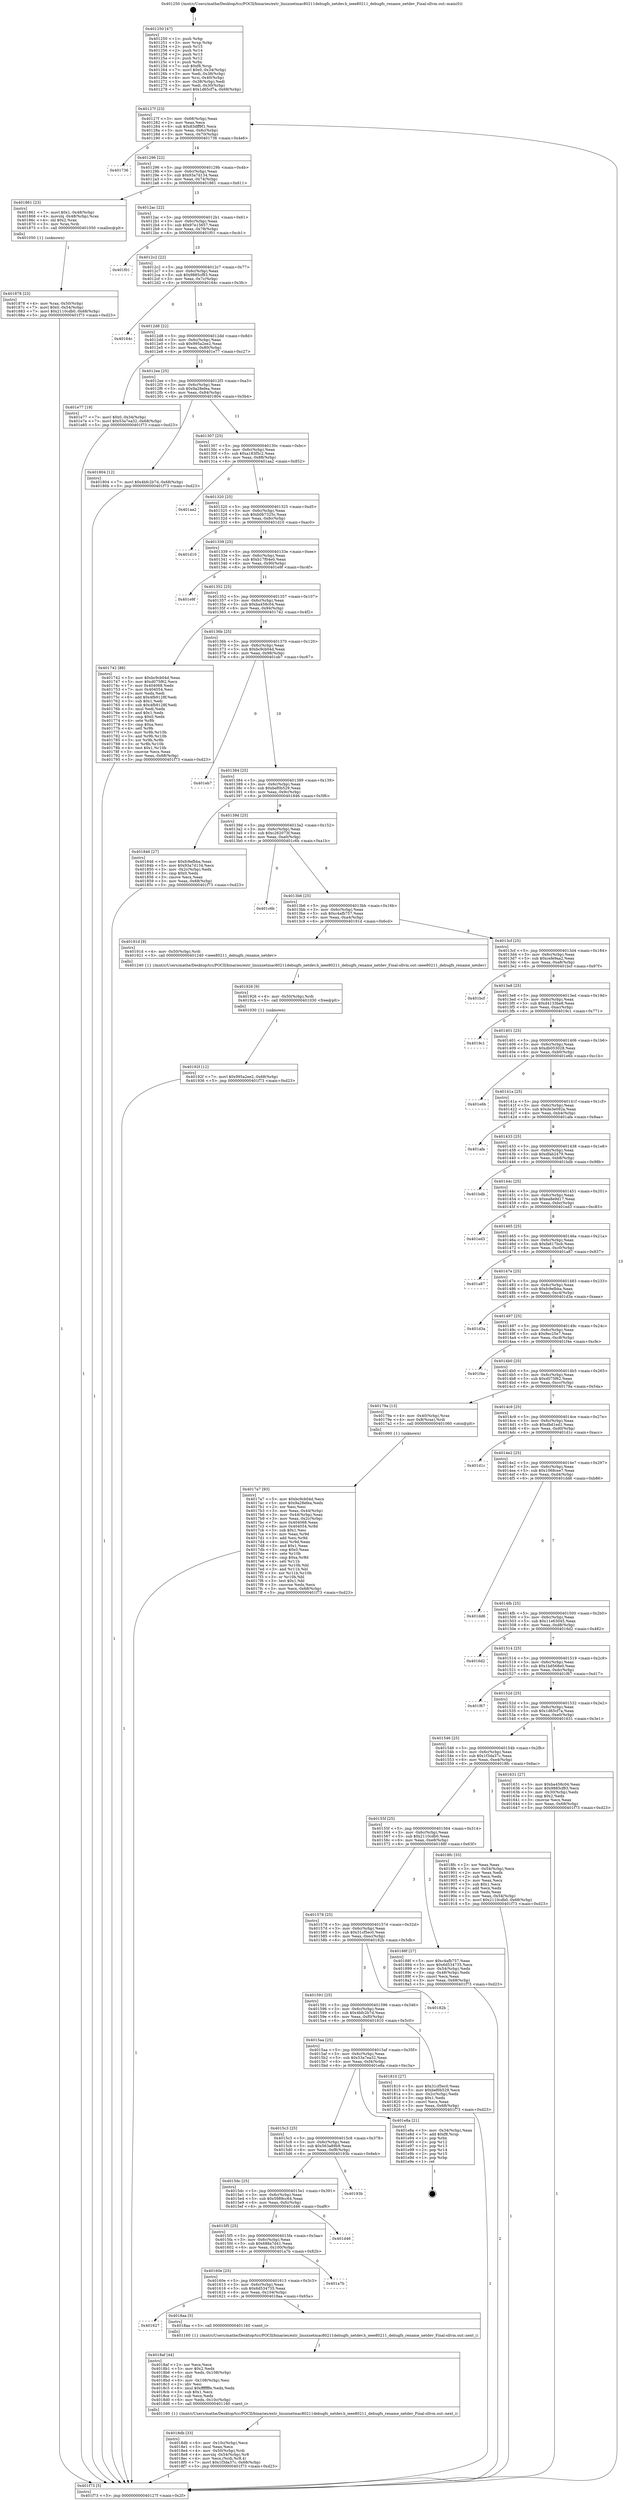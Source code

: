 digraph "0x401250" {
  label = "0x401250 (/mnt/c/Users/mathe/Desktop/tcc/POCII/binaries/extr_linuxnetmac80211debugfs_netdev.h_ieee80211_debugfs_rename_netdev_Final-ollvm.out::main(0))"
  labelloc = "t"
  node[shape=record]

  Entry [label="",width=0.3,height=0.3,shape=circle,fillcolor=black,style=filled]
  "0x40127f" [label="{
     0x40127f [23]\l
     | [instrs]\l
     &nbsp;&nbsp;0x40127f \<+3\>: mov -0x68(%rbp),%eax\l
     &nbsp;&nbsp;0x401282 \<+2\>: mov %eax,%ecx\l
     &nbsp;&nbsp;0x401284 \<+6\>: sub $0x83dff9f1,%ecx\l
     &nbsp;&nbsp;0x40128a \<+3\>: mov %eax,-0x6c(%rbp)\l
     &nbsp;&nbsp;0x40128d \<+3\>: mov %ecx,-0x70(%rbp)\l
     &nbsp;&nbsp;0x401290 \<+6\>: je 0000000000401736 \<main+0x4e6\>\l
  }"]
  "0x401736" [label="{
     0x401736\l
  }", style=dashed]
  "0x401296" [label="{
     0x401296 [22]\l
     | [instrs]\l
     &nbsp;&nbsp;0x401296 \<+5\>: jmp 000000000040129b \<main+0x4b\>\l
     &nbsp;&nbsp;0x40129b \<+3\>: mov -0x6c(%rbp),%eax\l
     &nbsp;&nbsp;0x40129e \<+5\>: sub $0x93a7d134,%eax\l
     &nbsp;&nbsp;0x4012a3 \<+3\>: mov %eax,-0x74(%rbp)\l
     &nbsp;&nbsp;0x4012a6 \<+6\>: je 0000000000401861 \<main+0x611\>\l
  }"]
  Exit [label="",width=0.3,height=0.3,shape=circle,fillcolor=black,style=filled,peripheries=2]
  "0x401861" [label="{
     0x401861 [23]\l
     | [instrs]\l
     &nbsp;&nbsp;0x401861 \<+7\>: movl $0x1,-0x48(%rbp)\l
     &nbsp;&nbsp;0x401868 \<+4\>: movslq -0x48(%rbp),%rax\l
     &nbsp;&nbsp;0x40186c \<+4\>: shl $0x2,%rax\l
     &nbsp;&nbsp;0x401870 \<+3\>: mov %rax,%rdi\l
     &nbsp;&nbsp;0x401873 \<+5\>: call 0000000000401050 \<malloc@plt\>\l
     | [calls]\l
     &nbsp;&nbsp;0x401050 \{1\} (unknown)\l
  }"]
  "0x4012ac" [label="{
     0x4012ac [22]\l
     | [instrs]\l
     &nbsp;&nbsp;0x4012ac \<+5\>: jmp 00000000004012b1 \<main+0x61\>\l
     &nbsp;&nbsp;0x4012b1 \<+3\>: mov -0x6c(%rbp),%eax\l
     &nbsp;&nbsp;0x4012b4 \<+5\>: sub $0x97e15657,%eax\l
     &nbsp;&nbsp;0x4012b9 \<+3\>: mov %eax,-0x78(%rbp)\l
     &nbsp;&nbsp;0x4012bc \<+6\>: je 0000000000401f01 \<main+0xcb1\>\l
  }"]
  "0x40192f" [label="{
     0x40192f [12]\l
     | [instrs]\l
     &nbsp;&nbsp;0x40192f \<+7\>: movl $0x995a2ee2,-0x68(%rbp)\l
     &nbsp;&nbsp;0x401936 \<+5\>: jmp 0000000000401f73 \<main+0xd23\>\l
  }"]
  "0x401f01" [label="{
     0x401f01\l
  }", style=dashed]
  "0x4012c2" [label="{
     0x4012c2 [22]\l
     | [instrs]\l
     &nbsp;&nbsp;0x4012c2 \<+5\>: jmp 00000000004012c7 \<main+0x77\>\l
     &nbsp;&nbsp;0x4012c7 \<+3\>: mov -0x6c(%rbp),%eax\l
     &nbsp;&nbsp;0x4012ca \<+5\>: sub $0x9885cf83,%eax\l
     &nbsp;&nbsp;0x4012cf \<+3\>: mov %eax,-0x7c(%rbp)\l
     &nbsp;&nbsp;0x4012d2 \<+6\>: je 000000000040164c \<main+0x3fc\>\l
  }"]
  "0x401926" [label="{
     0x401926 [9]\l
     | [instrs]\l
     &nbsp;&nbsp;0x401926 \<+4\>: mov -0x50(%rbp),%rdi\l
     &nbsp;&nbsp;0x40192a \<+5\>: call 0000000000401030 \<free@plt\>\l
     | [calls]\l
     &nbsp;&nbsp;0x401030 \{1\} (unknown)\l
  }"]
  "0x40164c" [label="{
     0x40164c\l
  }", style=dashed]
  "0x4012d8" [label="{
     0x4012d8 [22]\l
     | [instrs]\l
     &nbsp;&nbsp;0x4012d8 \<+5\>: jmp 00000000004012dd \<main+0x8d\>\l
     &nbsp;&nbsp;0x4012dd \<+3\>: mov -0x6c(%rbp),%eax\l
     &nbsp;&nbsp;0x4012e0 \<+5\>: sub $0x995a2ee2,%eax\l
     &nbsp;&nbsp;0x4012e5 \<+3\>: mov %eax,-0x80(%rbp)\l
     &nbsp;&nbsp;0x4012e8 \<+6\>: je 0000000000401e77 \<main+0xc27\>\l
  }"]
  "0x4018db" [label="{
     0x4018db [33]\l
     | [instrs]\l
     &nbsp;&nbsp;0x4018db \<+6\>: mov -0x10c(%rbp),%ecx\l
     &nbsp;&nbsp;0x4018e1 \<+3\>: imul %eax,%ecx\l
     &nbsp;&nbsp;0x4018e4 \<+4\>: mov -0x50(%rbp),%rdi\l
     &nbsp;&nbsp;0x4018e8 \<+4\>: movslq -0x54(%rbp),%r8\l
     &nbsp;&nbsp;0x4018ec \<+4\>: mov %ecx,(%rdi,%r8,4)\l
     &nbsp;&nbsp;0x4018f0 \<+7\>: movl $0x1f3da37c,-0x68(%rbp)\l
     &nbsp;&nbsp;0x4018f7 \<+5\>: jmp 0000000000401f73 \<main+0xd23\>\l
  }"]
  "0x401e77" [label="{
     0x401e77 [19]\l
     | [instrs]\l
     &nbsp;&nbsp;0x401e77 \<+7\>: movl $0x0,-0x34(%rbp)\l
     &nbsp;&nbsp;0x401e7e \<+7\>: movl $0x53a7ea32,-0x68(%rbp)\l
     &nbsp;&nbsp;0x401e85 \<+5\>: jmp 0000000000401f73 \<main+0xd23\>\l
  }"]
  "0x4012ee" [label="{
     0x4012ee [25]\l
     | [instrs]\l
     &nbsp;&nbsp;0x4012ee \<+5\>: jmp 00000000004012f3 \<main+0xa3\>\l
     &nbsp;&nbsp;0x4012f3 \<+3\>: mov -0x6c(%rbp),%eax\l
     &nbsp;&nbsp;0x4012f6 \<+5\>: sub $0x9a28efea,%eax\l
     &nbsp;&nbsp;0x4012fb \<+6\>: mov %eax,-0x84(%rbp)\l
     &nbsp;&nbsp;0x401301 \<+6\>: je 0000000000401804 \<main+0x5b4\>\l
  }"]
  "0x4018af" [label="{
     0x4018af [44]\l
     | [instrs]\l
     &nbsp;&nbsp;0x4018af \<+2\>: xor %ecx,%ecx\l
     &nbsp;&nbsp;0x4018b1 \<+5\>: mov $0x2,%edx\l
     &nbsp;&nbsp;0x4018b6 \<+6\>: mov %edx,-0x108(%rbp)\l
     &nbsp;&nbsp;0x4018bc \<+1\>: cltd\l
     &nbsp;&nbsp;0x4018bd \<+6\>: mov -0x108(%rbp),%esi\l
     &nbsp;&nbsp;0x4018c3 \<+2\>: idiv %esi\l
     &nbsp;&nbsp;0x4018c5 \<+6\>: imul $0xfffffffe,%edx,%edx\l
     &nbsp;&nbsp;0x4018cb \<+3\>: sub $0x1,%ecx\l
     &nbsp;&nbsp;0x4018ce \<+2\>: sub %ecx,%edx\l
     &nbsp;&nbsp;0x4018d0 \<+6\>: mov %edx,-0x10c(%rbp)\l
     &nbsp;&nbsp;0x4018d6 \<+5\>: call 0000000000401160 \<next_i\>\l
     | [calls]\l
     &nbsp;&nbsp;0x401160 \{1\} (/mnt/c/Users/mathe/Desktop/tcc/POCII/binaries/extr_linuxnetmac80211debugfs_netdev.h_ieee80211_debugfs_rename_netdev_Final-ollvm.out::next_i)\l
  }"]
  "0x401804" [label="{
     0x401804 [12]\l
     | [instrs]\l
     &nbsp;&nbsp;0x401804 \<+7\>: movl $0x4bfc2b7d,-0x68(%rbp)\l
     &nbsp;&nbsp;0x40180b \<+5\>: jmp 0000000000401f73 \<main+0xd23\>\l
  }"]
  "0x401307" [label="{
     0x401307 [25]\l
     | [instrs]\l
     &nbsp;&nbsp;0x401307 \<+5\>: jmp 000000000040130c \<main+0xbc\>\l
     &nbsp;&nbsp;0x40130c \<+3\>: mov -0x6c(%rbp),%eax\l
     &nbsp;&nbsp;0x40130f \<+5\>: sub $0xa183f5c2,%eax\l
     &nbsp;&nbsp;0x401314 \<+6\>: mov %eax,-0x88(%rbp)\l
     &nbsp;&nbsp;0x40131a \<+6\>: je 0000000000401aa2 \<main+0x852\>\l
  }"]
  "0x401627" [label="{
     0x401627\l
  }", style=dashed]
  "0x401aa2" [label="{
     0x401aa2\l
  }", style=dashed]
  "0x401320" [label="{
     0x401320 [25]\l
     | [instrs]\l
     &nbsp;&nbsp;0x401320 \<+5\>: jmp 0000000000401325 \<main+0xd5\>\l
     &nbsp;&nbsp;0x401325 \<+3\>: mov -0x6c(%rbp),%eax\l
     &nbsp;&nbsp;0x401328 \<+5\>: sub $0xb0b7325c,%eax\l
     &nbsp;&nbsp;0x40132d \<+6\>: mov %eax,-0x8c(%rbp)\l
     &nbsp;&nbsp;0x401333 \<+6\>: je 0000000000401d10 \<main+0xac0\>\l
  }"]
  "0x4018aa" [label="{
     0x4018aa [5]\l
     | [instrs]\l
     &nbsp;&nbsp;0x4018aa \<+5\>: call 0000000000401160 \<next_i\>\l
     | [calls]\l
     &nbsp;&nbsp;0x401160 \{1\} (/mnt/c/Users/mathe/Desktop/tcc/POCII/binaries/extr_linuxnetmac80211debugfs_netdev.h_ieee80211_debugfs_rename_netdev_Final-ollvm.out::next_i)\l
  }"]
  "0x401d10" [label="{
     0x401d10\l
  }", style=dashed]
  "0x401339" [label="{
     0x401339 [25]\l
     | [instrs]\l
     &nbsp;&nbsp;0x401339 \<+5\>: jmp 000000000040133e \<main+0xee\>\l
     &nbsp;&nbsp;0x40133e \<+3\>: mov -0x6c(%rbp),%eax\l
     &nbsp;&nbsp;0x401341 \<+5\>: sub $0xb17f04e0,%eax\l
     &nbsp;&nbsp;0x401346 \<+6\>: mov %eax,-0x90(%rbp)\l
     &nbsp;&nbsp;0x40134c \<+6\>: je 0000000000401e9f \<main+0xc4f\>\l
  }"]
  "0x40160e" [label="{
     0x40160e [25]\l
     | [instrs]\l
     &nbsp;&nbsp;0x40160e \<+5\>: jmp 0000000000401613 \<main+0x3c3\>\l
     &nbsp;&nbsp;0x401613 \<+3\>: mov -0x6c(%rbp),%eax\l
     &nbsp;&nbsp;0x401616 \<+5\>: sub $0x6d534735,%eax\l
     &nbsp;&nbsp;0x40161b \<+6\>: mov %eax,-0x104(%rbp)\l
     &nbsp;&nbsp;0x401621 \<+6\>: je 00000000004018aa \<main+0x65a\>\l
  }"]
  "0x401e9f" [label="{
     0x401e9f\l
  }", style=dashed]
  "0x401352" [label="{
     0x401352 [25]\l
     | [instrs]\l
     &nbsp;&nbsp;0x401352 \<+5\>: jmp 0000000000401357 \<main+0x107\>\l
     &nbsp;&nbsp;0x401357 \<+3\>: mov -0x6c(%rbp),%eax\l
     &nbsp;&nbsp;0x40135a \<+5\>: sub $0xba458c04,%eax\l
     &nbsp;&nbsp;0x40135f \<+6\>: mov %eax,-0x94(%rbp)\l
     &nbsp;&nbsp;0x401365 \<+6\>: je 0000000000401742 \<main+0x4f2\>\l
  }"]
  "0x401a7b" [label="{
     0x401a7b\l
  }", style=dashed]
  "0x401742" [label="{
     0x401742 [88]\l
     | [instrs]\l
     &nbsp;&nbsp;0x401742 \<+5\>: mov $0xbc9cb04d,%eax\l
     &nbsp;&nbsp;0x401747 \<+5\>: mov $0xd075f62,%ecx\l
     &nbsp;&nbsp;0x40174c \<+7\>: mov 0x404068,%edx\l
     &nbsp;&nbsp;0x401753 \<+7\>: mov 0x404054,%esi\l
     &nbsp;&nbsp;0x40175a \<+2\>: mov %edx,%edi\l
     &nbsp;&nbsp;0x40175c \<+6\>: add $0x4fb9128f,%edi\l
     &nbsp;&nbsp;0x401762 \<+3\>: sub $0x1,%edi\l
     &nbsp;&nbsp;0x401765 \<+6\>: sub $0x4fb9128f,%edi\l
     &nbsp;&nbsp;0x40176b \<+3\>: imul %edi,%edx\l
     &nbsp;&nbsp;0x40176e \<+3\>: and $0x1,%edx\l
     &nbsp;&nbsp;0x401771 \<+3\>: cmp $0x0,%edx\l
     &nbsp;&nbsp;0x401774 \<+4\>: sete %r8b\l
     &nbsp;&nbsp;0x401778 \<+3\>: cmp $0xa,%esi\l
     &nbsp;&nbsp;0x40177b \<+4\>: setl %r9b\l
     &nbsp;&nbsp;0x40177f \<+3\>: mov %r8b,%r10b\l
     &nbsp;&nbsp;0x401782 \<+3\>: and %r9b,%r10b\l
     &nbsp;&nbsp;0x401785 \<+3\>: xor %r9b,%r8b\l
     &nbsp;&nbsp;0x401788 \<+3\>: or %r8b,%r10b\l
     &nbsp;&nbsp;0x40178b \<+4\>: test $0x1,%r10b\l
     &nbsp;&nbsp;0x40178f \<+3\>: cmovne %ecx,%eax\l
     &nbsp;&nbsp;0x401792 \<+3\>: mov %eax,-0x68(%rbp)\l
     &nbsp;&nbsp;0x401795 \<+5\>: jmp 0000000000401f73 \<main+0xd23\>\l
  }"]
  "0x40136b" [label="{
     0x40136b [25]\l
     | [instrs]\l
     &nbsp;&nbsp;0x40136b \<+5\>: jmp 0000000000401370 \<main+0x120\>\l
     &nbsp;&nbsp;0x401370 \<+3\>: mov -0x6c(%rbp),%eax\l
     &nbsp;&nbsp;0x401373 \<+5\>: sub $0xbc9cb04d,%eax\l
     &nbsp;&nbsp;0x401378 \<+6\>: mov %eax,-0x98(%rbp)\l
     &nbsp;&nbsp;0x40137e \<+6\>: je 0000000000401eb7 \<main+0xc67\>\l
  }"]
  "0x4015f5" [label="{
     0x4015f5 [25]\l
     | [instrs]\l
     &nbsp;&nbsp;0x4015f5 \<+5\>: jmp 00000000004015fa \<main+0x3aa\>\l
     &nbsp;&nbsp;0x4015fa \<+3\>: mov -0x6c(%rbp),%eax\l
     &nbsp;&nbsp;0x4015fd \<+5\>: sub $0x688a7d41,%eax\l
     &nbsp;&nbsp;0x401602 \<+6\>: mov %eax,-0x100(%rbp)\l
     &nbsp;&nbsp;0x401608 \<+6\>: je 0000000000401a7b \<main+0x82b\>\l
  }"]
  "0x401eb7" [label="{
     0x401eb7\l
  }", style=dashed]
  "0x401384" [label="{
     0x401384 [25]\l
     | [instrs]\l
     &nbsp;&nbsp;0x401384 \<+5\>: jmp 0000000000401389 \<main+0x139\>\l
     &nbsp;&nbsp;0x401389 \<+3\>: mov -0x6c(%rbp),%eax\l
     &nbsp;&nbsp;0x40138c \<+5\>: sub $0xbef0b529,%eax\l
     &nbsp;&nbsp;0x401391 \<+6\>: mov %eax,-0x9c(%rbp)\l
     &nbsp;&nbsp;0x401397 \<+6\>: je 0000000000401846 \<main+0x5f6\>\l
  }"]
  "0x401d46" [label="{
     0x401d46\l
  }", style=dashed]
  "0x401846" [label="{
     0x401846 [27]\l
     | [instrs]\l
     &nbsp;&nbsp;0x401846 \<+5\>: mov $0xfc9efbba,%eax\l
     &nbsp;&nbsp;0x40184b \<+5\>: mov $0x93a7d134,%ecx\l
     &nbsp;&nbsp;0x401850 \<+3\>: mov -0x2c(%rbp),%edx\l
     &nbsp;&nbsp;0x401853 \<+3\>: cmp $0x0,%edx\l
     &nbsp;&nbsp;0x401856 \<+3\>: cmove %ecx,%eax\l
     &nbsp;&nbsp;0x401859 \<+3\>: mov %eax,-0x68(%rbp)\l
     &nbsp;&nbsp;0x40185c \<+5\>: jmp 0000000000401f73 \<main+0xd23\>\l
  }"]
  "0x40139d" [label="{
     0x40139d [25]\l
     | [instrs]\l
     &nbsp;&nbsp;0x40139d \<+5\>: jmp 00000000004013a2 \<main+0x152\>\l
     &nbsp;&nbsp;0x4013a2 \<+3\>: mov -0x6c(%rbp),%eax\l
     &nbsp;&nbsp;0x4013a5 \<+5\>: sub $0xc262073f,%eax\l
     &nbsp;&nbsp;0x4013aa \<+6\>: mov %eax,-0xa0(%rbp)\l
     &nbsp;&nbsp;0x4013b0 \<+6\>: je 0000000000401c6b \<main+0xa1b\>\l
  }"]
  "0x4015dc" [label="{
     0x4015dc [25]\l
     | [instrs]\l
     &nbsp;&nbsp;0x4015dc \<+5\>: jmp 00000000004015e1 \<main+0x391\>\l
     &nbsp;&nbsp;0x4015e1 \<+3\>: mov -0x6c(%rbp),%eax\l
     &nbsp;&nbsp;0x4015e4 \<+5\>: sub $0x5989cc64,%eax\l
     &nbsp;&nbsp;0x4015e9 \<+6\>: mov %eax,-0xfc(%rbp)\l
     &nbsp;&nbsp;0x4015ef \<+6\>: je 0000000000401d46 \<main+0xaf6\>\l
  }"]
  "0x401c6b" [label="{
     0x401c6b\l
  }", style=dashed]
  "0x4013b6" [label="{
     0x4013b6 [25]\l
     | [instrs]\l
     &nbsp;&nbsp;0x4013b6 \<+5\>: jmp 00000000004013bb \<main+0x16b\>\l
     &nbsp;&nbsp;0x4013bb \<+3\>: mov -0x6c(%rbp),%eax\l
     &nbsp;&nbsp;0x4013be \<+5\>: sub $0xc4afb757,%eax\l
     &nbsp;&nbsp;0x4013c3 \<+6\>: mov %eax,-0xa4(%rbp)\l
     &nbsp;&nbsp;0x4013c9 \<+6\>: je 000000000040191d \<main+0x6cd\>\l
  }"]
  "0x40193b" [label="{
     0x40193b\l
  }", style=dashed]
  "0x40191d" [label="{
     0x40191d [9]\l
     | [instrs]\l
     &nbsp;&nbsp;0x40191d \<+4\>: mov -0x50(%rbp),%rdi\l
     &nbsp;&nbsp;0x401921 \<+5\>: call 0000000000401240 \<ieee80211_debugfs_rename_netdev\>\l
     | [calls]\l
     &nbsp;&nbsp;0x401240 \{1\} (/mnt/c/Users/mathe/Desktop/tcc/POCII/binaries/extr_linuxnetmac80211debugfs_netdev.h_ieee80211_debugfs_rename_netdev_Final-ollvm.out::ieee80211_debugfs_rename_netdev)\l
  }"]
  "0x4013cf" [label="{
     0x4013cf [25]\l
     | [instrs]\l
     &nbsp;&nbsp;0x4013cf \<+5\>: jmp 00000000004013d4 \<main+0x184\>\l
     &nbsp;&nbsp;0x4013d4 \<+3\>: mov -0x6c(%rbp),%eax\l
     &nbsp;&nbsp;0x4013d7 \<+5\>: sub $0xcefe9aa2,%eax\l
     &nbsp;&nbsp;0x4013dc \<+6\>: mov %eax,-0xa8(%rbp)\l
     &nbsp;&nbsp;0x4013e2 \<+6\>: je 0000000000401bcf \<main+0x97f\>\l
  }"]
  "0x4015c3" [label="{
     0x4015c3 [25]\l
     | [instrs]\l
     &nbsp;&nbsp;0x4015c3 \<+5\>: jmp 00000000004015c8 \<main+0x378\>\l
     &nbsp;&nbsp;0x4015c8 \<+3\>: mov -0x6c(%rbp),%eax\l
     &nbsp;&nbsp;0x4015cb \<+5\>: sub $0x563a89b9,%eax\l
     &nbsp;&nbsp;0x4015d0 \<+6\>: mov %eax,-0xf8(%rbp)\l
     &nbsp;&nbsp;0x4015d6 \<+6\>: je 000000000040193b \<main+0x6eb\>\l
  }"]
  "0x401bcf" [label="{
     0x401bcf\l
  }", style=dashed]
  "0x4013e8" [label="{
     0x4013e8 [25]\l
     | [instrs]\l
     &nbsp;&nbsp;0x4013e8 \<+5\>: jmp 00000000004013ed \<main+0x19d\>\l
     &nbsp;&nbsp;0x4013ed \<+3\>: mov -0x6c(%rbp),%eax\l
     &nbsp;&nbsp;0x4013f0 \<+5\>: sub $0xd4133be8,%eax\l
     &nbsp;&nbsp;0x4013f5 \<+6\>: mov %eax,-0xac(%rbp)\l
     &nbsp;&nbsp;0x4013fb \<+6\>: je 00000000004019c1 \<main+0x771\>\l
  }"]
  "0x401e8a" [label="{
     0x401e8a [21]\l
     | [instrs]\l
     &nbsp;&nbsp;0x401e8a \<+3\>: mov -0x34(%rbp),%eax\l
     &nbsp;&nbsp;0x401e8d \<+7\>: add $0xf8,%rsp\l
     &nbsp;&nbsp;0x401e94 \<+1\>: pop %rbx\l
     &nbsp;&nbsp;0x401e95 \<+2\>: pop %r12\l
     &nbsp;&nbsp;0x401e97 \<+2\>: pop %r13\l
     &nbsp;&nbsp;0x401e99 \<+2\>: pop %r14\l
     &nbsp;&nbsp;0x401e9b \<+2\>: pop %r15\l
     &nbsp;&nbsp;0x401e9d \<+1\>: pop %rbp\l
     &nbsp;&nbsp;0x401e9e \<+1\>: ret\l
  }"]
  "0x4019c1" [label="{
     0x4019c1\l
  }", style=dashed]
  "0x401401" [label="{
     0x401401 [25]\l
     | [instrs]\l
     &nbsp;&nbsp;0x401401 \<+5\>: jmp 0000000000401406 \<main+0x1b6\>\l
     &nbsp;&nbsp;0x401406 \<+3\>: mov -0x6c(%rbp),%eax\l
     &nbsp;&nbsp;0x401409 \<+5\>: sub $0xdb053028,%eax\l
     &nbsp;&nbsp;0x40140e \<+6\>: mov %eax,-0xb0(%rbp)\l
     &nbsp;&nbsp;0x401414 \<+6\>: je 0000000000401e6b \<main+0xc1b\>\l
  }"]
  "0x401878" [label="{
     0x401878 [23]\l
     | [instrs]\l
     &nbsp;&nbsp;0x401878 \<+4\>: mov %rax,-0x50(%rbp)\l
     &nbsp;&nbsp;0x40187c \<+7\>: movl $0x0,-0x54(%rbp)\l
     &nbsp;&nbsp;0x401883 \<+7\>: movl $0x2110cdb0,-0x68(%rbp)\l
     &nbsp;&nbsp;0x40188a \<+5\>: jmp 0000000000401f73 \<main+0xd23\>\l
  }"]
  "0x401e6b" [label="{
     0x401e6b\l
  }", style=dashed]
  "0x40141a" [label="{
     0x40141a [25]\l
     | [instrs]\l
     &nbsp;&nbsp;0x40141a \<+5\>: jmp 000000000040141f \<main+0x1cf\>\l
     &nbsp;&nbsp;0x40141f \<+3\>: mov -0x6c(%rbp),%eax\l
     &nbsp;&nbsp;0x401422 \<+5\>: sub $0xde3e092a,%eax\l
     &nbsp;&nbsp;0x401427 \<+6\>: mov %eax,-0xb4(%rbp)\l
     &nbsp;&nbsp;0x40142d \<+6\>: je 0000000000401afa \<main+0x8aa\>\l
  }"]
  "0x4015aa" [label="{
     0x4015aa [25]\l
     | [instrs]\l
     &nbsp;&nbsp;0x4015aa \<+5\>: jmp 00000000004015af \<main+0x35f\>\l
     &nbsp;&nbsp;0x4015af \<+3\>: mov -0x6c(%rbp),%eax\l
     &nbsp;&nbsp;0x4015b2 \<+5\>: sub $0x53a7ea32,%eax\l
     &nbsp;&nbsp;0x4015b7 \<+6\>: mov %eax,-0xf4(%rbp)\l
     &nbsp;&nbsp;0x4015bd \<+6\>: je 0000000000401e8a \<main+0xc3a\>\l
  }"]
  "0x401afa" [label="{
     0x401afa\l
  }", style=dashed]
  "0x401433" [label="{
     0x401433 [25]\l
     | [instrs]\l
     &nbsp;&nbsp;0x401433 \<+5\>: jmp 0000000000401438 \<main+0x1e8\>\l
     &nbsp;&nbsp;0x401438 \<+3\>: mov -0x6c(%rbp),%eax\l
     &nbsp;&nbsp;0x40143b \<+5\>: sub $0xdfab2479,%eax\l
     &nbsp;&nbsp;0x401440 \<+6\>: mov %eax,-0xb8(%rbp)\l
     &nbsp;&nbsp;0x401446 \<+6\>: je 0000000000401bdb \<main+0x98b\>\l
  }"]
  "0x401810" [label="{
     0x401810 [27]\l
     | [instrs]\l
     &nbsp;&nbsp;0x401810 \<+5\>: mov $0x31cf5ec0,%eax\l
     &nbsp;&nbsp;0x401815 \<+5\>: mov $0xbef0b529,%ecx\l
     &nbsp;&nbsp;0x40181a \<+3\>: mov -0x2c(%rbp),%edx\l
     &nbsp;&nbsp;0x40181d \<+3\>: cmp $0x1,%edx\l
     &nbsp;&nbsp;0x401820 \<+3\>: cmovl %ecx,%eax\l
     &nbsp;&nbsp;0x401823 \<+3\>: mov %eax,-0x68(%rbp)\l
     &nbsp;&nbsp;0x401826 \<+5\>: jmp 0000000000401f73 \<main+0xd23\>\l
  }"]
  "0x401bdb" [label="{
     0x401bdb\l
  }", style=dashed]
  "0x40144c" [label="{
     0x40144c [25]\l
     | [instrs]\l
     &nbsp;&nbsp;0x40144c \<+5\>: jmp 0000000000401451 \<main+0x201\>\l
     &nbsp;&nbsp;0x401451 \<+3\>: mov -0x6c(%rbp),%eax\l
     &nbsp;&nbsp;0x401454 \<+5\>: sub $0xea8e9d17,%eax\l
     &nbsp;&nbsp;0x401459 \<+6\>: mov %eax,-0xbc(%rbp)\l
     &nbsp;&nbsp;0x40145f \<+6\>: je 0000000000401ed3 \<main+0xc83\>\l
  }"]
  "0x401591" [label="{
     0x401591 [25]\l
     | [instrs]\l
     &nbsp;&nbsp;0x401591 \<+5\>: jmp 0000000000401596 \<main+0x346\>\l
     &nbsp;&nbsp;0x401596 \<+3\>: mov -0x6c(%rbp),%eax\l
     &nbsp;&nbsp;0x401599 \<+5\>: sub $0x4bfc2b7d,%eax\l
     &nbsp;&nbsp;0x40159e \<+6\>: mov %eax,-0xf0(%rbp)\l
     &nbsp;&nbsp;0x4015a4 \<+6\>: je 0000000000401810 \<main+0x5c0\>\l
  }"]
  "0x401ed3" [label="{
     0x401ed3\l
  }", style=dashed]
  "0x401465" [label="{
     0x401465 [25]\l
     | [instrs]\l
     &nbsp;&nbsp;0x401465 \<+5\>: jmp 000000000040146a \<main+0x21a\>\l
     &nbsp;&nbsp;0x40146a \<+3\>: mov -0x6c(%rbp),%eax\l
     &nbsp;&nbsp;0x40146d \<+5\>: sub $0xfa617bcb,%eax\l
     &nbsp;&nbsp;0x401472 \<+6\>: mov %eax,-0xc0(%rbp)\l
     &nbsp;&nbsp;0x401478 \<+6\>: je 0000000000401a87 \<main+0x837\>\l
  }"]
  "0x40182b" [label="{
     0x40182b\l
  }", style=dashed]
  "0x401a87" [label="{
     0x401a87\l
  }", style=dashed]
  "0x40147e" [label="{
     0x40147e [25]\l
     | [instrs]\l
     &nbsp;&nbsp;0x40147e \<+5\>: jmp 0000000000401483 \<main+0x233\>\l
     &nbsp;&nbsp;0x401483 \<+3\>: mov -0x6c(%rbp),%eax\l
     &nbsp;&nbsp;0x401486 \<+5\>: sub $0xfc9efbba,%eax\l
     &nbsp;&nbsp;0x40148b \<+6\>: mov %eax,-0xc4(%rbp)\l
     &nbsp;&nbsp;0x401491 \<+6\>: je 0000000000401d3a \<main+0xaea\>\l
  }"]
  "0x401578" [label="{
     0x401578 [25]\l
     | [instrs]\l
     &nbsp;&nbsp;0x401578 \<+5\>: jmp 000000000040157d \<main+0x32d\>\l
     &nbsp;&nbsp;0x40157d \<+3\>: mov -0x6c(%rbp),%eax\l
     &nbsp;&nbsp;0x401580 \<+5\>: sub $0x31cf5ec0,%eax\l
     &nbsp;&nbsp;0x401585 \<+6\>: mov %eax,-0xec(%rbp)\l
     &nbsp;&nbsp;0x40158b \<+6\>: je 000000000040182b \<main+0x5db\>\l
  }"]
  "0x401d3a" [label="{
     0x401d3a\l
  }", style=dashed]
  "0x401497" [label="{
     0x401497 [25]\l
     | [instrs]\l
     &nbsp;&nbsp;0x401497 \<+5\>: jmp 000000000040149c \<main+0x24c\>\l
     &nbsp;&nbsp;0x40149c \<+3\>: mov -0x6c(%rbp),%eax\l
     &nbsp;&nbsp;0x40149f \<+5\>: sub $0x9ec25e7,%eax\l
     &nbsp;&nbsp;0x4014a4 \<+6\>: mov %eax,-0xc8(%rbp)\l
     &nbsp;&nbsp;0x4014aa \<+6\>: je 0000000000401f4e \<main+0xcfe\>\l
  }"]
  "0x40188f" [label="{
     0x40188f [27]\l
     | [instrs]\l
     &nbsp;&nbsp;0x40188f \<+5\>: mov $0xc4afb757,%eax\l
     &nbsp;&nbsp;0x401894 \<+5\>: mov $0x6d534735,%ecx\l
     &nbsp;&nbsp;0x401899 \<+3\>: mov -0x54(%rbp),%edx\l
     &nbsp;&nbsp;0x40189c \<+3\>: cmp -0x48(%rbp),%edx\l
     &nbsp;&nbsp;0x40189f \<+3\>: cmovl %ecx,%eax\l
     &nbsp;&nbsp;0x4018a2 \<+3\>: mov %eax,-0x68(%rbp)\l
     &nbsp;&nbsp;0x4018a5 \<+5\>: jmp 0000000000401f73 \<main+0xd23\>\l
  }"]
  "0x401f4e" [label="{
     0x401f4e\l
  }", style=dashed]
  "0x4014b0" [label="{
     0x4014b0 [25]\l
     | [instrs]\l
     &nbsp;&nbsp;0x4014b0 \<+5\>: jmp 00000000004014b5 \<main+0x265\>\l
     &nbsp;&nbsp;0x4014b5 \<+3\>: mov -0x6c(%rbp),%eax\l
     &nbsp;&nbsp;0x4014b8 \<+5\>: sub $0xd075f62,%eax\l
     &nbsp;&nbsp;0x4014bd \<+6\>: mov %eax,-0xcc(%rbp)\l
     &nbsp;&nbsp;0x4014c3 \<+6\>: je 000000000040179a \<main+0x54a\>\l
  }"]
  "0x40155f" [label="{
     0x40155f [25]\l
     | [instrs]\l
     &nbsp;&nbsp;0x40155f \<+5\>: jmp 0000000000401564 \<main+0x314\>\l
     &nbsp;&nbsp;0x401564 \<+3\>: mov -0x6c(%rbp),%eax\l
     &nbsp;&nbsp;0x401567 \<+5\>: sub $0x2110cdb0,%eax\l
     &nbsp;&nbsp;0x40156c \<+6\>: mov %eax,-0xe8(%rbp)\l
     &nbsp;&nbsp;0x401572 \<+6\>: je 000000000040188f \<main+0x63f\>\l
  }"]
  "0x40179a" [label="{
     0x40179a [13]\l
     | [instrs]\l
     &nbsp;&nbsp;0x40179a \<+4\>: mov -0x40(%rbp),%rax\l
     &nbsp;&nbsp;0x40179e \<+4\>: mov 0x8(%rax),%rdi\l
     &nbsp;&nbsp;0x4017a2 \<+5\>: call 0000000000401060 \<atoi@plt\>\l
     | [calls]\l
     &nbsp;&nbsp;0x401060 \{1\} (unknown)\l
  }"]
  "0x4014c9" [label="{
     0x4014c9 [25]\l
     | [instrs]\l
     &nbsp;&nbsp;0x4014c9 \<+5\>: jmp 00000000004014ce \<main+0x27e\>\l
     &nbsp;&nbsp;0x4014ce \<+3\>: mov -0x6c(%rbp),%eax\l
     &nbsp;&nbsp;0x4014d1 \<+5\>: sub $0xdbd1ed1,%eax\l
     &nbsp;&nbsp;0x4014d6 \<+6\>: mov %eax,-0xd0(%rbp)\l
     &nbsp;&nbsp;0x4014dc \<+6\>: je 0000000000401d1c \<main+0xacc\>\l
  }"]
  "0x4018fc" [label="{
     0x4018fc [33]\l
     | [instrs]\l
     &nbsp;&nbsp;0x4018fc \<+2\>: xor %eax,%eax\l
     &nbsp;&nbsp;0x4018fe \<+3\>: mov -0x54(%rbp),%ecx\l
     &nbsp;&nbsp;0x401901 \<+2\>: mov %eax,%edx\l
     &nbsp;&nbsp;0x401903 \<+2\>: sub %ecx,%edx\l
     &nbsp;&nbsp;0x401905 \<+2\>: mov %eax,%ecx\l
     &nbsp;&nbsp;0x401907 \<+3\>: sub $0x1,%ecx\l
     &nbsp;&nbsp;0x40190a \<+2\>: add %ecx,%edx\l
     &nbsp;&nbsp;0x40190c \<+2\>: sub %edx,%eax\l
     &nbsp;&nbsp;0x40190e \<+3\>: mov %eax,-0x54(%rbp)\l
     &nbsp;&nbsp;0x401911 \<+7\>: movl $0x2110cdb0,-0x68(%rbp)\l
     &nbsp;&nbsp;0x401918 \<+5\>: jmp 0000000000401f73 \<main+0xd23\>\l
  }"]
  "0x401d1c" [label="{
     0x401d1c\l
  }", style=dashed]
  "0x4014e2" [label="{
     0x4014e2 [25]\l
     | [instrs]\l
     &nbsp;&nbsp;0x4014e2 \<+5\>: jmp 00000000004014e7 \<main+0x297\>\l
     &nbsp;&nbsp;0x4014e7 \<+3\>: mov -0x6c(%rbp),%eax\l
     &nbsp;&nbsp;0x4014ea \<+5\>: sub $0x1068cee7,%eax\l
     &nbsp;&nbsp;0x4014ef \<+6\>: mov %eax,-0xd4(%rbp)\l
     &nbsp;&nbsp;0x4014f5 \<+6\>: je 0000000000401dd6 \<main+0xb86\>\l
  }"]
  "0x4017a7" [label="{
     0x4017a7 [93]\l
     | [instrs]\l
     &nbsp;&nbsp;0x4017a7 \<+5\>: mov $0xbc9cb04d,%ecx\l
     &nbsp;&nbsp;0x4017ac \<+5\>: mov $0x9a28efea,%edx\l
     &nbsp;&nbsp;0x4017b1 \<+2\>: xor %esi,%esi\l
     &nbsp;&nbsp;0x4017b3 \<+3\>: mov %eax,-0x44(%rbp)\l
     &nbsp;&nbsp;0x4017b6 \<+3\>: mov -0x44(%rbp),%eax\l
     &nbsp;&nbsp;0x4017b9 \<+3\>: mov %eax,-0x2c(%rbp)\l
     &nbsp;&nbsp;0x4017bc \<+7\>: mov 0x404068,%eax\l
     &nbsp;&nbsp;0x4017c3 \<+8\>: mov 0x404054,%r8d\l
     &nbsp;&nbsp;0x4017cb \<+3\>: sub $0x1,%esi\l
     &nbsp;&nbsp;0x4017ce \<+3\>: mov %eax,%r9d\l
     &nbsp;&nbsp;0x4017d1 \<+3\>: add %esi,%r9d\l
     &nbsp;&nbsp;0x4017d4 \<+4\>: imul %r9d,%eax\l
     &nbsp;&nbsp;0x4017d8 \<+3\>: and $0x1,%eax\l
     &nbsp;&nbsp;0x4017db \<+3\>: cmp $0x0,%eax\l
     &nbsp;&nbsp;0x4017de \<+4\>: sete %r10b\l
     &nbsp;&nbsp;0x4017e2 \<+4\>: cmp $0xa,%r8d\l
     &nbsp;&nbsp;0x4017e6 \<+4\>: setl %r11b\l
     &nbsp;&nbsp;0x4017ea \<+3\>: mov %r10b,%bl\l
     &nbsp;&nbsp;0x4017ed \<+3\>: and %r11b,%bl\l
     &nbsp;&nbsp;0x4017f0 \<+3\>: xor %r11b,%r10b\l
     &nbsp;&nbsp;0x4017f3 \<+3\>: or %r10b,%bl\l
     &nbsp;&nbsp;0x4017f6 \<+3\>: test $0x1,%bl\l
     &nbsp;&nbsp;0x4017f9 \<+3\>: cmovne %edx,%ecx\l
     &nbsp;&nbsp;0x4017fc \<+3\>: mov %ecx,-0x68(%rbp)\l
     &nbsp;&nbsp;0x4017ff \<+5\>: jmp 0000000000401f73 \<main+0xd23\>\l
  }"]
  "0x401dd6" [label="{
     0x401dd6\l
  }", style=dashed]
  "0x4014fb" [label="{
     0x4014fb [25]\l
     | [instrs]\l
     &nbsp;&nbsp;0x4014fb \<+5\>: jmp 0000000000401500 \<main+0x2b0\>\l
     &nbsp;&nbsp;0x401500 \<+3\>: mov -0x6c(%rbp),%eax\l
     &nbsp;&nbsp;0x401503 \<+5\>: sub $0x11e63045,%eax\l
     &nbsp;&nbsp;0x401508 \<+6\>: mov %eax,-0xd8(%rbp)\l
     &nbsp;&nbsp;0x40150e \<+6\>: je 00000000004016d2 \<main+0x482\>\l
  }"]
  "0x401250" [label="{
     0x401250 [47]\l
     | [instrs]\l
     &nbsp;&nbsp;0x401250 \<+1\>: push %rbp\l
     &nbsp;&nbsp;0x401251 \<+3\>: mov %rsp,%rbp\l
     &nbsp;&nbsp;0x401254 \<+2\>: push %r15\l
     &nbsp;&nbsp;0x401256 \<+2\>: push %r14\l
     &nbsp;&nbsp;0x401258 \<+2\>: push %r13\l
     &nbsp;&nbsp;0x40125a \<+2\>: push %r12\l
     &nbsp;&nbsp;0x40125c \<+1\>: push %rbx\l
     &nbsp;&nbsp;0x40125d \<+7\>: sub $0xf8,%rsp\l
     &nbsp;&nbsp;0x401264 \<+7\>: movl $0x0,-0x34(%rbp)\l
     &nbsp;&nbsp;0x40126b \<+3\>: mov %edi,-0x38(%rbp)\l
     &nbsp;&nbsp;0x40126e \<+4\>: mov %rsi,-0x40(%rbp)\l
     &nbsp;&nbsp;0x401272 \<+3\>: mov -0x38(%rbp),%edi\l
     &nbsp;&nbsp;0x401275 \<+3\>: mov %edi,-0x30(%rbp)\l
     &nbsp;&nbsp;0x401278 \<+7\>: movl $0x1d65cf7a,-0x68(%rbp)\l
  }"]
  "0x4016d2" [label="{
     0x4016d2\l
  }", style=dashed]
  "0x401514" [label="{
     0x401514 [25]\l
     | [instrs]\l
     &nbsp;&nbsp;0x401514 \<+5\>: jmp 0000000000401519 \<main+0x2c9\>\l
     &nbsp;&nbsp;0x401519 \<+3\>: mov -0x6c(%rbp),%eax\l
     &nbsp;&nbsp;0x40151c \<+5\>: sub $0x1bd568e0,%eax\l
     &nbsp;&nbsp;0x401521 \<+6\>: mov %eax,-0xdc(%rbp)\l
     &nbsp;&nbsp;0x401527 \<+6\>: je 0000000000401f67 \<main+0xd17\>\l
  }"]
  "0x401f73" [label="{
     0x401f73 [5]\l
     | [instrs]\l
     &nbsp;&nbsp;0x401f73 \<+5\>: jmp 000000000040127f \<main+0x2f\>\l
  }"]
  "0x401f67" [label="{
     0x401f67\l
  }", style=dashed]
  "0x40152d" [label="{
     0x40152d [25]\l
     | [instrs]\l
     &nbsp;&nbsp;0x40152d \<+5\>: jmp 0000000000401532 \<main+0x2e2\>\l
     &nbsp;&nbsp;0x401532 \<+3\>: mov -0x6c(%rbp),%eax\l
     &nbsp;&nbsp;0x401535 \<+5\>: sub $0x1d65cf7a,%eax\l
     &nbsp;&nbsp;0x40153a \<+6\>: mov %eax,-0xe0(%rbp)\l
     &nbsp;&nbsp;0x401540 \<+6\>: je 0000000000401631 \<main+0x3e1\>\l
  }"]
  "0x401546" [label="{
     0x401546 [25]\l
     | [instrs]\l
     &nbsp;&nbsp;0x401546 \<+5\>: jmp 000000000040154b \<main+0x2fb\>\l
     &nbsp;&nbsp;0x40154b \<+3\>: mov -0x6c(%rbp),%eax\l
     &nbsp;&nbsp;0x40154e \<+5\>: sub $0x1f3da37c,%eax\l
     &nbsp;&nbsp;0x401553 \<+6\>: mov %eax,-0xe4(%rbp)\l
     &nbsp;&nbsp;0x401559 \<+6\>: je 00000000004018fc \<main+0x6ac\>\l
  }"]
  "0x401631" [label="{
     0x401631 [27]\l
     | [instrs]\l
     &nbsp;&nbsp;0x401631 \<+5\>: mov $0xba458c04,%eax\l
     &nbsp;&nbsp;0x401636 \<+5\>: mov $0x9885cf83,%ecx\l
     &nbsp;&nbsp;0x40163b \<+3\>: mov -0x30(%rbp),%edx\l
     &nbsp;&nbsp;0x40163e \<+3\>: cmp $0x2,%edx\l
     &nbsp;&nbsp;0x401641 \<+3\>: cmovne %ecx,%eax\l
     &nbsp;&nbsp;0x401644 \<+3\>: mov %eax,-0x68(%rbp)\l
     &nbsp;&nbsp;0x401647 \<+5\>: jmp 0000000000401f73 \<main+0xd23\>\l
  }"]
  Entry -> "0x401250" [label=" 1"]
  "0x40127f" -> "0x401736" [label=" 0"]
  "0x40127f" -> "0x401296" [label=" 14"]
  "0x401e8a" -> Exit [label=" 1"]
  "0x401296" -> "0x401861" [label=" 1"]
  "0x401296" -> "0x4012ac" [label=" 13"]
  "0x401e77" -> "0x401f73" [label=" 1"]
  "0x4012ac" -> "0x401f01" [label=" 0"]
  "0x4012ac" -> "0x4012c2" [label=" 13"]
  "0x40192f" -> "0x401f73" [label=" 1"]
  "0x4012c2" -> "0x40164c" [label=" 0"]
  "0x4012c2" -> "0x4012d8" [label=" 13"]
  "0x401926" -> "0x40192f" [label=" 1"]
  "0x4012d8" -> "0x401e77" [label=" 1"]
  "0x4012d8" -> "0x4012ee" [label=" 12"]
  "0x40191d" -> "0x401926" [label=" 1"]
  "0x4012ee" -> "0x401804" [label=" 1"]
  "0x4012ee" -> "0x401307" [label=" 11"]
  "0x4018fc" -> "0x401f73" [label=" 1"]
  "0x401307" -> "0x401aa2" [label=" 0"]
  "0x401307" -> "0x401320" [label=" 11"]
  "0x4018db" -> "0x401f73" [label=" 1"]
  "0x401320" -> "0x401d10" [label=" 0"]
  "0x401320" -> "0x401339" [label=" 11"]
  "0x4018af" -> "0x4018db" [label=" 1"]
  "0x401339" -> "0x401e9f" [label=" 0"]
  "0x401339" -> "0x401352" [label=" 11"]
  "0x40160e" -> "0x401627" [label=" 0"]
  "0x401352" -> "0x401742" [label=" 1"]
  "0x401352" -> "0x40136b" [label=" 10"]
  "0x40160e" -> "0x4018aa" [label=" 1"]
  "0x40136b" -> "0x401eb7" [label=" 0"]
  "0x40136b" -> "0x401384" [label=" 10"]
  "0x4015f5" -> "0x40160e" [label=" 1"]
  "0x401384" -> "0x401846" [label=" 1"]
  "0x401384" -> "0x40139d" [label=" 9"]
  "0x4015f5" -> "0x401a7b" [label=" 0"]
  "0x40139d" -> "0x401c6b" [label=" 0"]
  "0x40139d" -> "0x4013b6" [label=" 9"]
  "0x4015dc" -> "0x4015f5" [label=" 1"]
  "0x4013b6" -> "0x40191d" [label=" 1"]
  "0x4013b6" -> "0x4013cf" [label=" 8"]
  "0x4015dc" -> "0x401d46" [label=" 0"]
  "0x4013cf" -> "0x401bcf" [label=" 0"]
  "0x4013cf" -> "0x4013e8" [label=" 8"]
  "0x4015c3" -> "0x4015dc" [label=" 1"]
  "0x4013e8" -> "0x4019c1" [label=" 0"]
  "0x4013e8" -> "0x401401" [label=" 8"]
  "0x4015c3" -> "0x40193b" [label=" 0"]
  "0x401401" -> "0x401e6b" [label=" 0"]
  "0x401401" -> "0x40141a" [label=" 8"]
  "0x4015aa" -> "0x4015c3" [label=" 1"]
  "0x40141a" -> "0x401afa" [label=" 0"]
  "0x40141a" -> "0x401433" [label=" 8"]
  "0x4015aa" -> "0x401e8a" [label=" 1"]
  "0x401433" -> "0x401bdb" [label=" 0"]
  "0x401433" -> "0x40144c" [label=" 8"]
  "0x4018aa" -> "0x4018af" [label=" 1"]
  "0x40144c" -> "0x401ed3" [label=" 0"]
  "0x40144c" -> "0x401465" [label=" 8"]
  "0x401878" -> "0x401f73" [label=" 1"]
  "0x401465" -> "0x401a87" [label=" 0"]
  "0x401465" -> "0x40147e" [label=" 8"]
  "0x401861" -> "0x401878" [label=" 1"]
  "0x40147e" -> "0x401d3a" [label=" 0"]
  "0x40147e" -> "0x401497" [label=" 8"]
  "0x401810" -> "0x401f73" [label=" 1"]
  "0x401497" -> "0x401f4e" [label=" 0"]
  "0x401497" -> "0x4014b0" [label=" 8"]
  "0x401591" -> "0x4015aa" [label=" 2"]
  "0x4014b0" -> "0x40179a" [label=" 1"]
  "0x4014b0" -> "0x4014c9" [label=" 7"]
  "0x40188f" -> "0x401f73" [label=" 2"]
  "0x4014c9" -> "0x401d1c" [label=" 0"]
  "0x4014c9" -> "0x4014e2" [label=" 7"]
  "0x401578" -> "0x401591" [label=" 3"]
  "0x4014e2" -> "0x401dd6" [label=" 0"]
  "0x4014e2" -> "0x4014fb" [label=" 7"]
  "0x401846" -> "0x401f73" [label=" 1"]
  "0x4014fb" -> "0x4016d2" [label=" 0"]
  "0x4014fb" -> "0x401514" [label=" 7"]
  "0x40155f" -> "0x401578" [label=" 3"]
  "0x401514" -> "0x401f67" [label=" 0"]
  "0x401514" -> "0x40152d" [label=" 7"]
  "0x40155f" -> "0x40188f" [label=" 2"]
  "0x40152d" -> "0x401631" [label=" 1"]
  "0x40152d" -> "0x401546" [label=" 6"]
  "0x401631" -> "0x401f73" [label=" 1"]
  "0x401250" -> "0x40127f" [label=" 1"]
  "0x401f73" -> "0x40127f" [label=" 13"]
  "0x401742" -> "0x401f73" [label=" 1"]
  "0x40179a" -> "0x4017a7" [label=" 1"]
  "0x4017a7" -> "0x401f73" [label=" 1"]
  "0x401804" -> "0x401f73" [label=" 1"]
  "0x401578" -> "0x40182b" [label=" 0"]
  "0x401546" -> "0x4018fc" [label=" 1"]
  "0x401546" -> "0x40155f" [label=" 5"]
  "0x401591" -> "0x401810" [label=" 1"]
}
